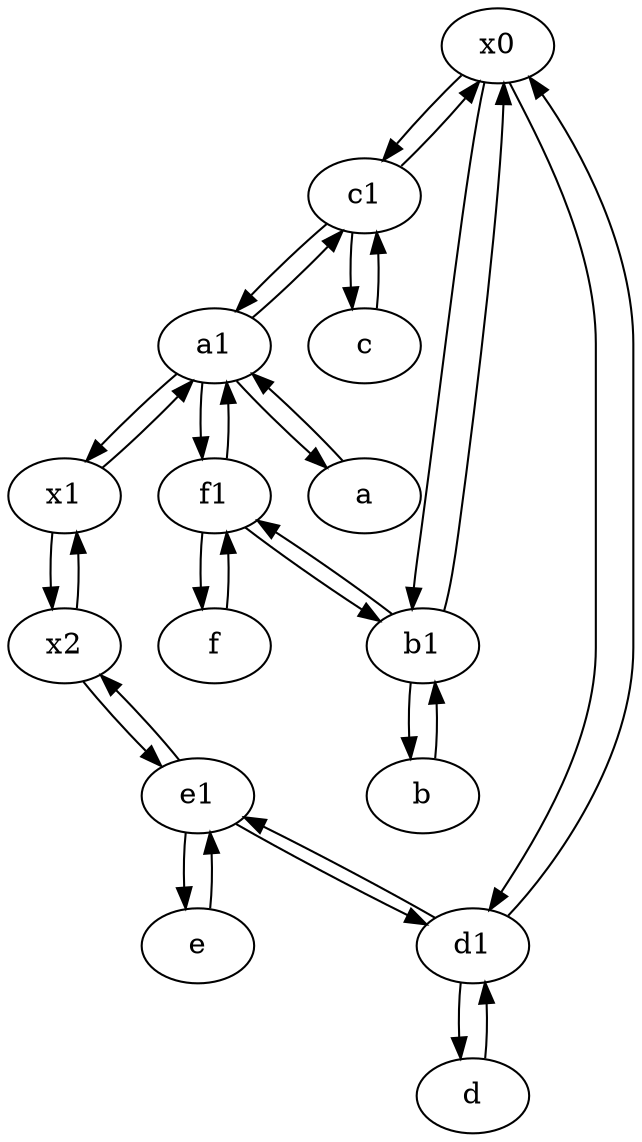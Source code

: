 digraph  {
	x0;
	x1;
	x2;
	e [pos="30,50!"];
	e1 [pos="25,45!"];
	d [pos="20,30!"];
	f1;
	b [pos="50,20!"];
	a1 [pos="40,15!"];
	c1 [pos="30,15!"];
	a [pos="40,10!"];
	c [pos="20,10!"];
	b1 [pos="45,20!"];
	d1 [pos="25,30!"];
	f [pos="15,45!"];
	c1 -> x0;
	e -> e1;
	f1 -> b1;
	c1 -> c;
	x2 -> x1;
	b1 -> b;
	b -> b1;
	a -> a1;
	x1 -> a1;
	a1 -> a;
	f1 -> f;
	f -> f1;
	b1 -> x0;
	b1 -> f1;
	f1 -> a1;
	a1 -> f1;
	d1 -> d;
	d -> d1;
	x1 -> x2;
	d1 -> e1;
	e1 -> e;
	d1 -> x0;
	e1 -> x2;
	c1 -> a1;
	x2 -> e1;
	a1 -> c1;
	x0 -> b1;
	x0 -> d1;
	c -> c1;
	x0 -> c1;
	a1 -> x1;
	e1 -> d1;

	}